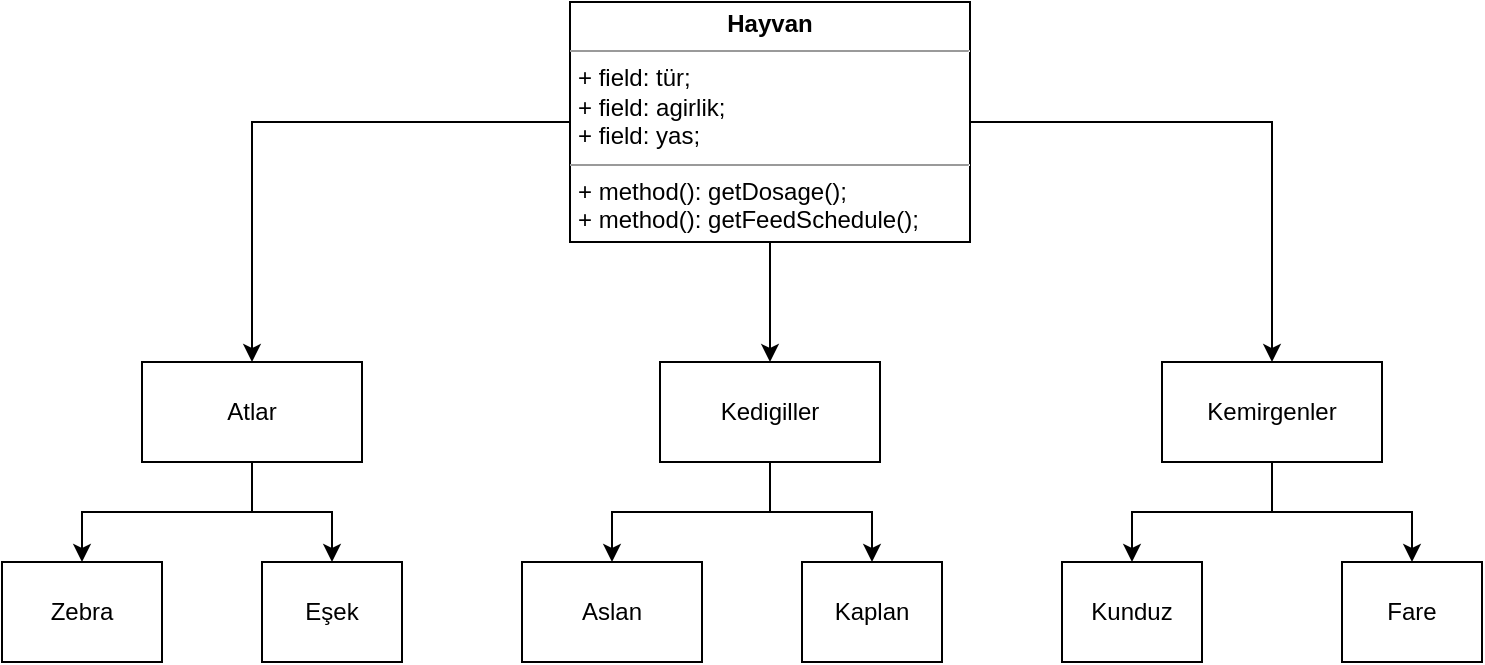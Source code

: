 <mxfile version="21.3.2" type="github">
  <diagram id="C5RBs43oDa-KdzZeNtuy" name="Page-1">
    <mxGraphModel dx="1050" dy="581" grid="1" gridSize="10" guides="1" tooltips="1" connect="1" arrows="1" fold="1" page="1" pageScale="1" pageWidth="827" pageHeight="1169" math="0" shadow="0">
      <root>
        <mxCell id="WIyWlLk6GJQsqaUBKTNV-0" />
        <mxCell id="WIyWlLk6GJQsqaUBKTNV-1" parent="WIyWlLk6GJQsqaUBKTNV-0" />
        <mxCell id="XoclBzV8SB7zi0k8fAKR-11" style="edgeStyle=orthogonalEdgeStyle;rounded=0;orthogonalLoop=1;jettySize=auto;html=1;" edge="1" parent="WIyWlLk6GJQsqaUBKTNV-1" source="XoclBzV8SB7zi0k8fAKR-0" target="XoclBzV8SB7zi0k8fAKR-1">
          <mxGeometry relative="1" as="geometry" />
        </mxCell>
        <mxCell id="XoclBzV8SB7zi0k8fAKR-12" style="edgeStyle=orthogonalEdgeStyle;rounded=0;orthogonalLoop=1;jettySize=auto;html=1;" edge="1" parent="WIyWlLk6GJQsqaUBKTNV-1" source="XoclBzV8SB7zi0k8fAKR-0" target="XoclBzV8SB7zi0k8fAKR-2">
          <mxGeometry relative="1" as="geometry" />
        </mxCell>
        <mxCell id="XoclBzV8SB7zi0k8fAKR-13" style="edgeStyle=orthogonalEdgeStyle;rounded=0;orthogonalLoop=1;jettySize=auto;html=1;" edge="1" parent="WIyWlLk6GJQsqaUBKTNV-1" source="XoclBzV8SB7zi0k8fAKR-0" target="XoclBzV8SB7zi0k8fAKR-3">
          <mxGeometry relative="1" as="geometry" />
        </mxCell>
        <mxCell id="XoclBzV8SB7zi0k8fAKR-0" value="&lt;p style=&quot;margin:0px;margin-top:4px;text-align:center;&quot;&gt;&lt;b&gt;Hayvan&lt;/b&gt;&lt;/p&gt;&lt;hr size=&quot;1&quot;&gt;&lt;p style=&quot;margin:0px;margin-left:4px;&quot;&gt;+ field: tür;&lt;/p&gt;&lt;p style=&quot;margin:0px;margin-left:4px;&quot;&gt;+ field: agirlik;&lt;br&gt;&lt;/p&gt;&lt;p style=&quot;margin:0px;margin-left:4px;&quot;&gt;+ field: yas&lt;span style=&quot;background-color: initial;&quot;&gt;;&lt;/span&gt;&lt;/p&gt;&lt;hr size=&quot;1&quot;&gt;&lt;p style=&quot;border-color: var(--border-color); margin: 0px 0px 0px 4px;&quot;&gt;+ method(): getDosage();&lt;/p&gt;&lt;p style=&quot;border-color: var(--border-color); margin: 0px 0px 0px 4px;&quot;&gt;+ method(): getFeedSchedule();&lt;/p&gt;" style="verticalAlign=top;align=left;overflow=fill;fontSize=12;fontFamily=Helvetica;html=1;whiteSpace=wrap;" vertex="1" parent="WIyWlLk6GJQsqaUBKTNV-1">
          <mxGeometry x="314" y="110" width="200" height="120" as="geometry" />
        </mxCell>
        <mxCell id="XoclBzV8SB7zi0k8fAKR-14" style="edgeStyle=orthogonalEdgeStyle;rounded=0;orthogonalLoop=1;jettySize=auto;html=1;entryX=0.5;entryY=0;entryDx=0;entryDy=0;" edge="1" parent="WIyWlLk6GJQsqaUBKTNV-1" source="XoclBzV8SB7zi0k8fAKR-1" target="XoclBzV8SB7zi0k8fAKR-4">
          <mxGeometry relative="1" as="geometry" />
        </mxCell>
        <mxCell id="XoclBzV8SB7zi0k8fAKR-15" style="edgeStyle=orthogonalEdgeStyle;rounded=0;orthogonalLoop=1;jettySize=auto;html=1;entryX=0.5;entryY=0;entryDx=0;entryDy=0;" edge="1" parent="WIyWlLk6GJQsqaUBKTNV-1" source="XoclBzV8SB7zi0k8fAKR-1" target="XoclBzV8SB7zi0k8fAKR-5">
          <mxGeometry relative="1" as="geometry" />
        </mxCell>
        <mxCell id="XoclBzV8SB7zi0k8fAKR-1" value="Atlar" style="html=1;whiteSpace=wrap;" vertex="1" parent="WIyWlLk6GJQsqaUBKTNV-1">
          <mxGeometry x="100" y="290" width="110" height="50" as="geometry" />
        </mxCell>
        <mxCell id="XoclBzV8SB7zi0k8fAKR-16" style="edgeStyle=orthogonalEdgeStyle;rounded=0;orthogonalLoop=1;jettySize=auto;html=1;entryX=0.5;entryY=0;entryDx=0;entryDy=0;" edge="1" parent="WIyWlLk6GJQsqaUBKTNV-1" source="XoclBzV8SB7zi0k8fAKR-2" target="XoclBzV8SB7zi0k8fAKR-6">
          <mxGeometry relative="1" as="geometry" />
        </mxCell>
        <mxCell id="XoclBzV8SB7zi0k8fAKR-17" style="edgeStyle=orthogonalEdgeStyle;rounded=0;orthogonalLoop=1;jettySize=auto;html=1;entryX=0.5;entryY=0;entryDx=0;entryDy=0;" edge="1" parent="WIyWlLk6GJQsqaUBKTNV-1" source="XoclBzV8SB7zi0k8fAKR-2" target="XoclBzV8SB7zi0k8fAKR-7">
          <mxGeometry relative="1" as="geometry" />
        </mxCell>
        <mxCell id="XoclBzV8SB7zi0k8fAKR-2" value="Kedigiller" style="html=1;whiteSpace=wrap;" vertex="1" parent="WIyWlLk6GJQsqaUBKTNV-1">
          <mxGeometry x="359" y="290" width="110" height="50" as="geometry" />
        </mxCell>
        <mxCell id="XoclBzV8SB7zi0k8fAKR-18" style="edgeStyle=orthogonalEdgeStyle;rounded=0;orthogonalLoop=1;jettySize=auto;html=1;entryX=0.5;entryY=0;entryDx=0;entryDy=0;" edge="1" parent="WIyWlLk6GJQsqaUBKTNV-1" source="XoclBzV8SB7zi0k8fAKR-3" target="XoclBzV8SB7zi0k8fAKR-10">
          <mxGeometry relative="1" as="geometry" />
        </mxCell>
        <mxCell id="XoclBzV8SB7zi0k8fAKR-19" style="edgeStyle=orthogonalEdgeStyle;rounded=0;orthogonalLoop=1;jettySize=auto;html=1;entryX=0.5;entryY=0;entryDx=0;entryDy=0;" edge="1" parent="WIyWlLk6GJQsqaUBKTNV-1" source="XoclBzV8SB7zi0k8fAKR-3" target="XoclBzV8SB7zi0k8fAKR-9">
          <mxGeometry relative="1" as="geometry" />
        </mxCell>
        <mxCell id="XoclBzV8SB7zi0k8fAKR-3" value="Kemirgenler" style="html=1;whiteSpace=wrap;" vertex="1" parent="WIyWlLk6GJQsqaUBKTNV-1">
          <mxGeometry x="610" y="290" width="110" height="50" as="geometry" />
        </mxCell>
        <mxCell id="XoclBzV8SB7zi0k8fAKR-4" value="Zebra" style="html=1;whiteSpace=wrap;" vertex="1" parent="WIyWlLk6GJQsqaUBKTNV-1">
          <mxGeometry x="30" y="390" width="80" height="50" as="geometry" />
        </mxCell>
        <mxCell id="XoclBzV8SB7zi0k8fAKR-5" value="Eşek" style="html=1;whiteSpace=wrap;" vertex="1" parent="WIyWlLk6GJQsqaUBKTNV-1">
          <mxGeometry x="160" y="390" width="70" height="50" as="geometry" />
        </mxCell>
        <mxCell id="XoclBzV8SB7zi0k8fAKR-6" value="Aslan" style="html=1;whiteSpace=wrap;" vertex="1" parent="WIyWlLk6GJQsqaUBKTNV-1">
          <mxGeometry x="290" y="390" width="90" height="50" as="geometry" />
        </mxCell>
        <mxCell id="XoclBzV8SB7zi0k8fAKR-7" value="Kaplan" style="html=1;whiteSpace=wrap;" vertex="1" parent="WIyWlLk6GJQsqaUBKTNV-1">
          <mxGeometry x="430" y="390" width="70" height="50" as="geometry" />
        </mxCell>
        <mxCell id="XoclBzV8SB7zi0k8fAKR-9" value="Fare" style="html=1;whiteSpace=wrap;" vertex="1" parent="WIyWlLk6GJQsqaUBKTNV-1">
          <mxGeometry x="700" y="390" width="70" height="50" as="geometry" />
        </mxCell>
        <mxCell id="XoclBzV8SB7zi0k8fAKR-10" value="Kunduz" style="html=1;whiteSpace=wrap;" vertex="1" parent="WIyWlLk6GJQsqaUBKTNV-1">
          <mxGeometry x="560" y="390" width="70" height="50" as="geometry" />
        </mxCell>
      </root>
    </mxGraphModel>
  </diagram>
</mxfile>

